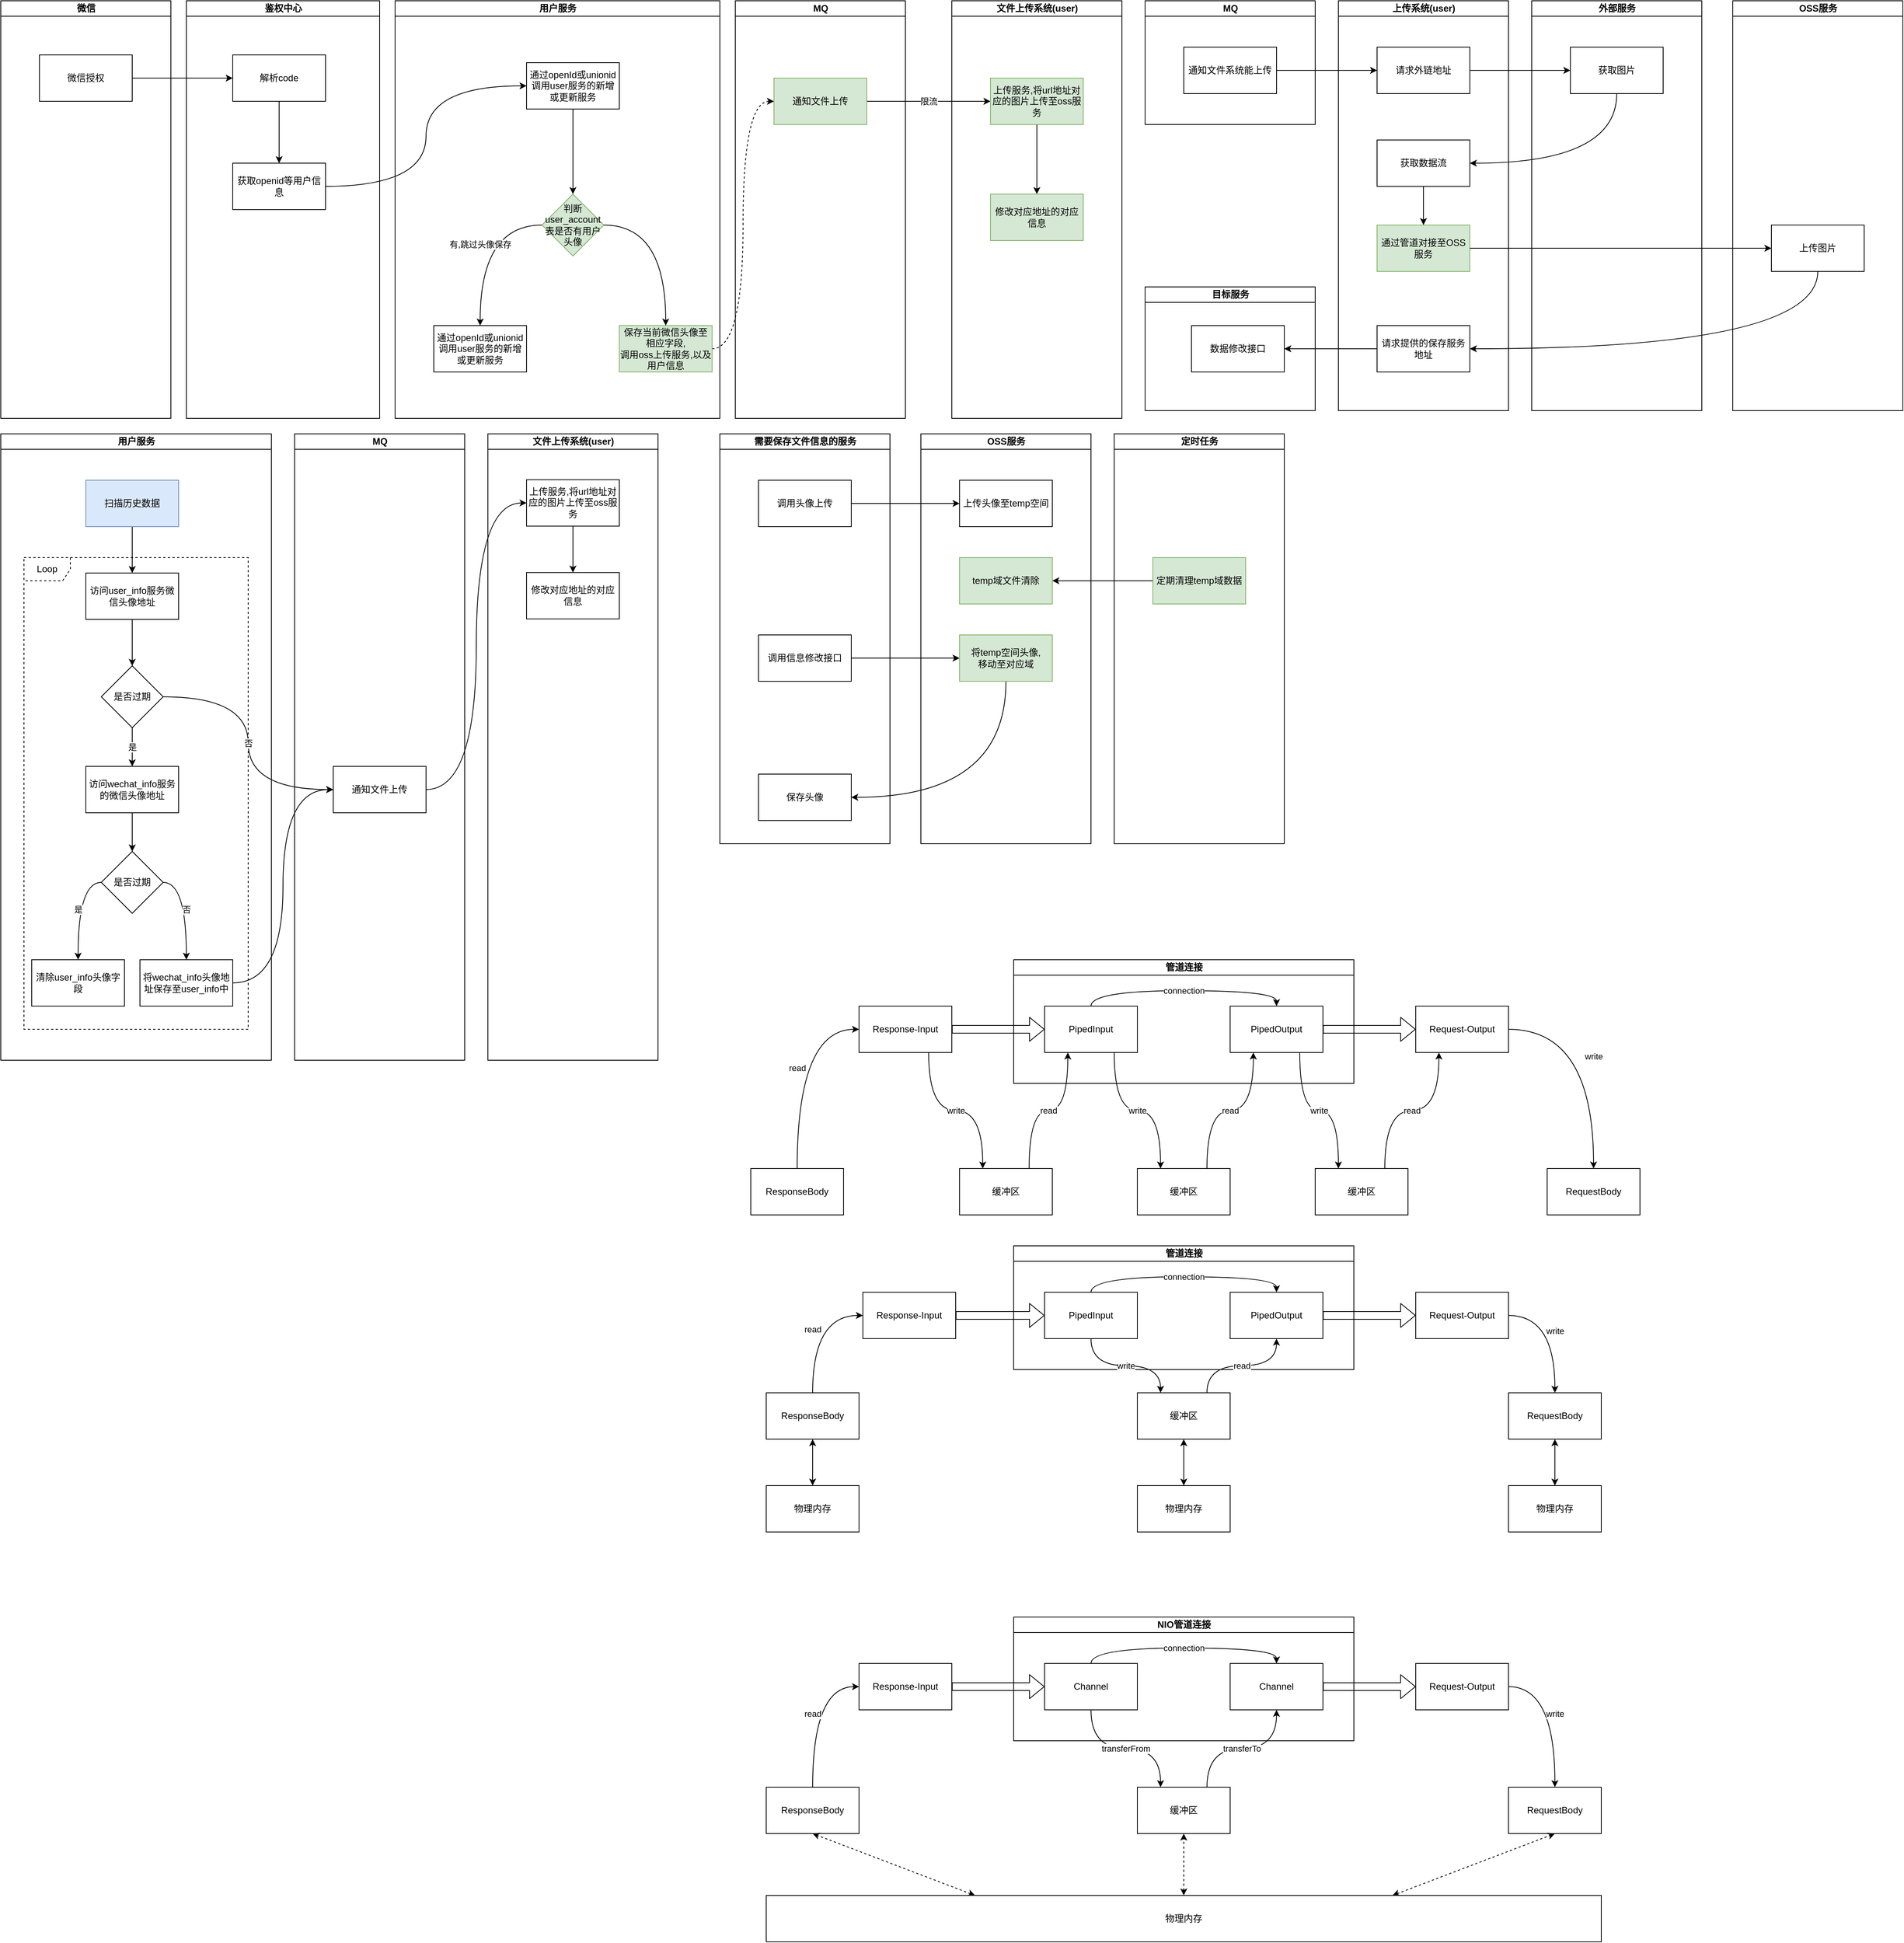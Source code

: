 <mxfile version="12.4.2" type="github" pages="1">
  <diagram id="5QiOQKNCq6tEFeVftK_o" name="第 1 页">
    <mxGraphModel dx="2444" dy="1059" grid="1" gridSize="10" guides="1" tooltips="1" connect="1" arrows="1" fold="1" page="1" pageScale="1" pageWidth="1400" pageHeight="850" math="0" shadow="0">
      <root>
        <mxCell id="0"/>
        <mxCell id="1" parent="0"/>
        <mxCell id="8ZZjffh4FhQhodE5l19A-6" style="edgeStyle=orthogonalEdgeStyle;orthogonalLoop=1;jettySize=auto;html=1;exitX=1;exitY=0.5;exitDx=0;exitDy=0;curved=1;" edge="1" parent="1" source="8ZZjffh4FhQhodE5l19A-4" target="8ZZjffh4FhQhodE5l19A-5">
          <mxGeometry relative="1" as="geometry"/>
        </mxCell>
        <mxCell id="8ZZjffh4FhQhodE5l19A-25" style="edgeStyle=orthogonalEdgeStyle;orthogonalLoop=1;jettySize=auto;html=1;exitX=1;exitY=0.5;exitDx=0;exitDy=0;entryX=0;entryY=0.5;entryDx=0;entryDy=0;curved=1;dashed=1;" edge="1" parent="1" source="8ZZjffh4FhQhodE5l19A-19" target="8ZZjffh4FhQhodE5l19A-23">
          <mxGeometry relative="1" as="geometry"/>
        </mxCell>
        <mxCell id="8ZZjffh4FhQhodE5l19A-24" value="限流" style="edgeStyle=orthogonalEdgeStyle;orthogonalLoop=1;jettySize=auto;html=1;exitX=1;exitY=0.5;exitDx=0;exitDy=0;entryX=0;entryY=0.5;entryDx=0;entryDy=0;curved=1;" edge="1" parent="1" source="8ZZjffh4FhQhodE5l19A-23" target="8ZZjffh4FhQhodE5l19A-21">
          <mxGeometry relative="1" as="geometry"/>
        </mxCell>
        <mxCell id="8ZZjffh4FhQhodE5l19A-26" value="微信" style="swimlane;html=1;startSize=20;horizontal=1;containerType=tree;" vertex="1" parent="1">
          <mxGeometry x="450" y="70" width="220" height="540" as="geometry"/>
        </mxCell>
        <mxCell id="8ZZjffh4FhQhodE5l19A-4" value="微信授权" style="rounded=0;whiteSpace=wrap;html=1;" vertex="1" parent="8ZZjffh4FhQhodE5l19A-26">
          <mxGeometry x="50" y="70" width="120" height="60" as="geometry"/>
        </mxCell>
        <mxCell id="8ZZjffh4FhQhodE5l19A-27" value="鉴权中心" style="swimlane;html=1;startSize=20;horizontal=1;containerType=tree;" vertex="1" parent="1">
          <mxGeometry x="690" y="70" width="250" height="540" as="geometry"/>
        </mxCell>
        <mxCell id="8ZZjffh4FhQhodE5l19A-5" value="解析code" style="rounded=0;whiteSpace=wrap;html=1;" vertex="1" parent="8ZZjffh4FhQhodE5l19A-27">
          <mxGeometry x="60" y="70" width="120" height="60" as="geometry"/>
        </mxCell>
        <mxCell id="8ZZjffh4FhQhodE5l19A-11" value="获取openid等用户信息" style="rounded=0;whiteSpace=wrap;html=1;" vertex="1" parent="8ZZjffh4FhQhodE5l19A-27">
          <mxGeometry x="60" y="210" width="120" height="60" as="geometry"/>
        </mxCell>
        <mxCell id="8ZZjffh4FhQhodE5l19A-12" value="" style="edgeStyle=orthogonalEdgeStyle;orthogonalLoop=1;jettySize=auto;html=1;curved=1;" edge="1" parent="8ZZjffh4FhQhodE5l19A-27" source="8ZZjffh4FhQhodE5l19A-5" target="8ZZjffh4FhQhodE5l19A-11">
          <mxGeometry relative="1" as="geometry"/>
        </mxCell>
        <mxCell id="8ZZjffh4FhQhodE5l19A-33" value="用户服务" style="swimlane;html=1;startSize=20;horizontal=1;containerType=tree;" vertex="1" parent="1">
          <mxGeometry x="960" y="70" width="420" height="540" as="geometry"/>
        </mxCell>
        <mxCell id="8ZZjffh4FhQhodE5l19A-10" value="通过openId或unionid调用user服务的新增或更新服务" style="rounded=0;whiteSpace=wrap;html=1;" vertex="1" parent="8ZZjffh4FhQhodE5l19A-33">
          <mxGeometry x="170" y="80" width="120" height="60" as="geometry"/>
        </mxCell>
        <mxCell id="8ZZjffh4FhQhodE5l19A-15" value="通过openId或unionid调用user服务的新增或更新服务" style="rounded=0;whiteSpace=wrap;html=1;" vertex="1" parent="8ZZjffh4FhQhodE5l19A-33">
          <mxGeometry x="50" y="420" width="120" height="60" as="geometry"/>
        </mxCell>
        <mxCell id="8ZZjffh4FhQhodE5l19A-17" value="判断user_account表是否有用户头像" style="rhombus;whiteSpace=wrap;html=1;fillColor=#d5e8d4;strokeColor=#82b366;" vertex="1" parent="8ZZjffh4FhQhodE5l19A-33">
          <mxGeometry x="190" y="250" width="80" height="80" as="geometry"/>
        </mxCell>
        <mxCell id="8ZZjffh4FhQhodE5l19A-16" value="有,跳过头像保存" style="edgeStyle=orthogonalEdgeStyle;orthogonalLoop=1;jettySize=auto;html=1;curved=1;" edge="1" parent="8ZZjffh4FhQhodE5l19A-33" source="8ZZjffh4FhQhodE5l19A-17" target="8ZZjffh4FhQhodE5l19A-15">
          <mxGeometry relative="1" as="geometry"/>
        </mxCell>
        <mxCell id="8ZZjffh4FhQhodE5l19A-18" value="" style="edgeStyle=orthogonalEdgeStyle;orthogonalLoop=1;jettySize=auto;html=1;curved=1;" edge="1" parent="8ZZjffh4FhQhodE5l19A-33" source="8ZZjffh4FhQhodE5l19A-10" target="8ZZjffh4FhQhodE5l19A-17">
          <mxGeometry relative="1" as="geometry">
            <mxPoint x="230" y="190" as="sourcePoint"/>
            <mxPoint x="230" y="270" as="targetPoint"/>
          </mxGeometry>
        </mxCell>
        <mxCell id="8ZZjffh4FhQhodE5l19A-19" value="保存当前微信头像至相应字段,&lt;br&gt;调用oss上传服务,以及用户信息" style="rounded=0;whiteSpace=wrap;html=1;fillColor=#d5e8d4;strokeColor=#82b366;" vertex="1" parent="8ZZjffh4FhQhodE5l19A-33">
          <mxGeometry x="290" y="420" width="120" height="60" as="geometry"/>
        </mxCell>
        <mxCell id="8ZZjffh4FhQhodE5l19A-20" style="edgeStyle=orthogonalEdgeStyle;orthogonalLoop=1;jettySize=auto;html=1;exitX=1;exitY=0.5;exitDx=0;exitDy=0;entryX=0.5;entryY=0;entryDx=0;entryDy=0;curved=1;" edge="1" parent="8ZZjffh4FhQhodE5l19A-33" source="8ZZjffh4FhQhodE5l19A-17" target="8ZZjffh4FhQhodE5l19A-19">
          <mxGeometry relative="1" as="geometry">
            <mxPoint x="340" y="420" as="targetPoint"/>
          </mxGeometry>
        </mxCell>
        <mxCell id="8ZZjffh4FhQhodE5l19A-13" style="edgeStyle=orthogonalEdgeStyle;orthogonalLoop=1;jettySize=auto;html=1;exitX=1;exitY=0.5;exitDx=0;exitDy=0;curved=1;entryX=0;entryY=0.5;entryDx=0;entryDy=0;" edge="1" parent="1" source="8ZZjffh4FhQhodE5l19A-11" target="8ZZjffh4FhQhodE5l19A-10">
          <mxGeometry relative="1" as="geometry"/>
        </mxCell>
        <mxCell id="8ZZjffh4FhQhodE5l19A-38" value="MQ" style="swimlane;html=1;startSize=20;horizontal=1;containerType=tree;" vertex="1" parent="1">
          <mxGeometry x="1400" y="70" width="220" height="540" as="geometry"/>
        </mxCell>
        <mxCell id="8ZZjffh4FhQhodE5l19A-23" value="通知文件上传" style="rounded=0;whiteSpace=wrap;html=1;fillColor=#d5e8d4;strokeColor=#82b366;" vertex="1" parent="8ZZjffh4FhQhodE5l19A-38">
          <mxGeometry x="50" y="100" width="120" height="60" as="geometry"/>
        </mxCell>
        <mxCell id="8ZZjffh4FhQhodE5l19A-39" value="文件上传系统(user)" style="swimlane;html=1;startSize=20;horizontal=1;containerType=tree;" vertex="1" parent="1">
          <mxGeometry x="1680" y="70" width="220" height="540" as="geometry"/>
        </mxCell>
        <mxCell id="8ZZjffh4FhQhodE5l19A-44" style="edgeStyle=orthogonalEdgeStyle;curved=1;orthogonalLoop=1;jettySize=auto;html=1;exitX=0.5;exitY=1;exitDx=0;exitDy=0;entryX=0.5;entryY=0;entryDx=0;entryDy=0;" edge="1" parent="8ZZjffh4FhQhodE5l19A-39" source="8ZZjffh4FhQhodE5l19A-21" target="8ZZjffh4FhQhodE5l19A-42">
          <mxGeometry relative="1" as="geometry"/>
        </mxCell>
        <mxCell id="8ZZjffh4FhQhodE5l19A-21" value="上传服务,将url地址对应的图片上传至oss服务" style="rounded=0;whiteSpace=wrap;html=1;fillColor=#d5e8d4;strokeColor=#82b366;" vertex="1" parent="8ZZjffh4FhQhodE5l19A-39">
          <mxGeometry x="50" y="100" width="120" height="60" as="geometry"/>
        </mxCell>
        <mxCell id="8ZZjffh4FhQhodE5l19A-42" value="修改对应地址的对应信息" style="rounded=0;whiteSpace=wrap;html=1;fillColor=#d5e8d4;strokeColor=#82b366;" vertex="1" parent="8ZZjffh4FhQhodE5l19A-39">
          <mxGeometry x="50" y="250" width="120" height="60" as="geometry"/>
        </mxCell>
        <mxCell id="8ZZjffh4FhQhodE5l19A-45" value="用户服务" style="swimlane;html=1;startSize=20;horizontal=1;containerType=tree;" vertex="1" parent="1">
          <mxGeometry x="450" y="630" width="350" height="810" as="geometry"/>
        </mxCell>
        <mxCell id="8ZZjffh4FhQhodE5l19A-64" value="Loop" style="shape=umlFrame;whiteSpace=wrap;html=1;dashed=1;" vertex="1" parent="8ZZjffh4FhQhodE5l19A-45">
          <mxGeometry x="30" y="160" width="290" height="610" as="geometry"/>
        </mxCell>
        <mxCell id="8ZZjffh4FhQhodE5l19A-50" style="edgeStyle=orthogonalEdgeStyle;curved=1;orthogonalLoop=1;jettySize=auto;html=1;exitX=0.5;exitY=1;exitDx=0;exitDy=0;entryX=0.5;entryY=0;entryDx=0;entryDy=0;" edge="1" parent="8ZZjffh4FhQhodE5l19A-45" source="8ZZjffh4FhQhodE5l19A-46" target="8ZZjffh4FhQhodE5l19A-47">
          <mxGeometry relative="1" as="geometry"/>
        </mxCell>
        <mxCell id="8ZZjffh4FhQhodE5l19A-46" value="扫描历史数据" style="rounded=0;whiteSpace=wrap;html=1;fillColor=#dae8fc;strokeColor=#6c8ebf;" vertex="1" parent="8ZZjffh4FhQhodE5l19A-45">
          <mxGeometry x="110" y="60" width="120" height="60" as="geometry"/>
        </mxCell>
        <mxCell id="8ZZjffh4FhQhodE5l19A-49" style="edgeStyle=orthogonalEdgeStyle;curved=1;orthogonalLoop=1;jettySize=auto;html=1;exitX=0.5;exitY=1;exitDx=0;exitDy=0;entryX=0.5;entryY=0;entryDx=0;entryDy=0;" edge="1" parent="8ZZjffh4FhQhodE5l19A-45" source="8ZZjffh4FhQhodE5l19A-47" target="8ZZjffh4FhQhodE5l19A-48">
          <mxGeometry relative="1" as="geometry"/>
        </mxCell>
        <mxCell id="8ZZjffh4FhQhodE5l19A-47" value="访问user_info服务微信头像地址" style="rounded=0;whiteSpace=wrap;html=1;" vertex="1" parent="8ZZjffh4FhQhodE5l19A-45">
          <mxGeometry x="110" y="180" width="120" height="60" as="geometry"/>
        </mxCell>
        <mxCell id="8ZZjffh4FhQhodE5l19A-75" value="是" style="edgeStyle=orthogonalEdgeStyle;curved=1;orthogonalLoop=1;jettySize=auto;html=1;exitX=0.5;exitY=1;exitDx=0;exitDy=0;entryX=0.5;entryY=0;entryDx=0;entryDy=0;" edge="1" parent="8ZZjffh4FhQhodE5l19A-45" source="8ZZjffh4FhQhodE5l19A-48" target="8ZZjffh4FhQhodE5l19A-74">
          <mxGeometry relative="1" as="geometry"/>
        </mxCell>
        <mxCell id="8ZZjffh4FhQhodE5l19A-48" value="是否过期" style="rhombus;whiteSpace=wrap;html=1;" vertex="1" parent="8ZZjffh4FhQhodE5l19A-45">
          <mxGeometry x="130" y="300" width="80" height="80" as="geometry"/>
        </mxCell>
        <mxCell id="8ZZjffh4FhQhodE5l19A-78" value="是" style="edgeStyle=orthogonalEdgeStyle;curved=1;orthogonalLoop=1;jettySize=auto;html=1;exitX=0;exitY=0.5;exitDx=0;exitDy=0;" edge="1" parent="8ZZjffh4FhQhodE5l19A-45" source="8ZZjffh4FhQhodE5l19A-71" target="8ZZjffh4FhQhodE5l19A-77">
          <mxGeometry relative="1" as="geometry"/>
        </mxCell>
        <mxCell id="8ZZjffh4FhQhodE5l19A-71" value="&lt;span style=&quot;white-space: normal&quot;&gt;是否过期&lt;/span&gt;" style="rhombus;whiteSpace=wrap;html=1;" vertex="1" parent="8ZZjffh4FhQhodE5l19A-45">
          <mxGeometry x="130" y="540" width="80" height="80" as="geometry"/>
        </mxCell>
        <mxCell id="8ZZjffh4FhQhodE5l19A-76" style="edgeStyle=orthogonalEdgeStyle;curved=1;orthogonalLoop=1;jettySize=auto;html=1;exitX=0.5;exitY=1;exitDx=0;exitDy=0;entryX=0.5;entryY=0;entryDx=0;entryDy=0;" edge="1" parent="8ZZjffh4FhQhodE5l19A-45" source="8ZZjffh4FhQhodE5l19A-74" target="8ZZjffh4FhQhodE5l19A-71">
          <mxGeometry relative="1" as="geometry"/>
        </mxCell>
        <mxCell id="8ZZjffh4FhQhodE5l19A-74" value="访问wechat_info服务的微信头像地址" style="rounded=0;whiteSpace=wrap;html=1;" vertex="1" parent="8ZZjffh4FhQhodE5l19A-45">
          <mxGeometry x="110" y="430" width="120" height="60" as="geometry"/>
        </mxCell>
        <mxCell id="8ZZjffh4FhQhodE5l19A-77" value="清除user_info头像字段" style="rounded=0;whiteSpace=wrap;html=1;" vertex="1" parent="8ZZjffh4FhQhodE5l19A-45">
          <mxGeometry x="40" y="680" width="120" height="60" as="geometry"/>
        </mxCell>
        <mxCell id="8ZZjffh4FhQhodE5l19A-80" value="将wechat_info头像地址保存至user_info中" style="rounded=0;whiteSpace=wrap;html=1;" vertex="1" parent="8ZZjffh4FhQhodE5l19A-45">
          <mxGeometry x="180" y="680" width="120" height="60" as="geometry"/>
        </mxCell>
        <mxCell id="8ZZjffh4FhQhodE5l19A-79" value="否" style="edgeStyle=orthogonalEdgeStyle;curved=1;orthogonalLoop=1;jettySize=auto;html=1;exitX=1;exitY=0.5;exitDx=0;exitDy=0;" edge="1" parent="8ZZjffh4FhQhodE5l19A-45" source="8ZZjffh4FhQhodE5l19A-71" target="8ZZjffh4FhQhodE5l19A-80">
          <mxGeometry relative="1" as="geometry"/>
        </mxCell>
        <mxCell id="8ZZjffh4FhQhodE5l19A-51" value="MQ" style="swimlane;html=1;startSize=20;horizontal=1;containerType=tree;" vertex="1" parent="1">
          <mxGeometry x="830" y="630" width="220" height="810" as="geometry"/>
        </mxCell>
        <mxCell id="8ZZjffh4FhQhodE5l19A-61" value="&lt;span style=&quot;white-space: normal&quot;&gt;通知文件上传&lt;/span&gt;" style="rounded=0;whiteSpace=wrap;html=1;" vertex="1" parent="8ZZjffh4FhQhodE5l19A-51">
          <mxGeometry x="50" y="430" width="120" height="60" as="geometry"/>
        </mxCell>
        <mxCell id="8ZZjffh4FhQhodE5l19A-57" value="文件上传系统(user)" style="swimlane;html=1;startSize=20;horizontal=1;containerType=tree;" vertex="1" parent="1">
          <mxGeometry x="1080" y="630" width="220" height="810" as="geometry"/>
        </mxCell>
        <mxCell id="8ZZjffh4FhQhodE5l19A-58" style="edgeStyle=orthogonalEdgeStyle;curved=1;orthogonalLoop=1;jettySize=auto;html=1;exitX=0.5;exitY=1;exitDx=0;exitDy=0;entryX=0.5;entryY=0;entryDx=0;entryDy=0;" edge="1" parent="8ZZjffh4FhQhodE5l19A-57" source="8ZZjffh4FhQhodE5l19A-59" target="8ZZjffh4FhQhodE5l19A-60">
          <mxGeometry relative="1" as="geometry"/>
        </mxCell>
        <mxCell id="8ZZjffh4FhQhodE5l19A-59" value="上传服务,将url地址对应的图片上传至oss服务" style="rounded=0;whiteSpace=wrap;html=1;" vertex="1" parent="8ZZjffh4FhQhodE5l19A-57">
          <mxGeometry x="50" y="59.35" width="120" height="60" as="geometry"/>
        </mxCell>
        <mxCell id="8ZZjffh4FhQhodE5l19A-60" value="修改对应地址的对应信息" style="rounded=0;whiteSpace=wrap;html=1;" vertex="1" parent="8ZZjffh4FhQhodE5l19A-57">
          <mxGeometry x="50" y="179.35" width="120" height="60" as="geometry"/>
        </mxCell>
        <mxCell id="8ZZjffh4FhQhodE5l19A-62" value="否" style="edgeStyle=orthogonalEdgeStyle;curved=1;orthogonalLoop=1;jettySize=auto;html=1;exitX=1;exitY=0.5;exitDx=0;exitDy=0;entryX=0;entryY=0.5;entryDx=0;entryDy=0;" edge="1" parent="1" source="8ZZjffh4FhQhodE5l19A-48" target="8ZZjffh4FhQhodE5l19A-61">
          <mxGeometry relative="1" as="geometry"/>
        </mxCell>
        <mxCell id="8ZZjffh4FhQhodE5l19A-63" style="edgeStyle=orthogonalEdgeStyle;curved=1;orthogonalLoop=1;jettySize=auto;html=1;exitX=1;exitY=0.5;exitDx=0;exitDy=0;entryX=0;entryY=0.5;entryDx=0;entryDy=0;" edge="1" parent="1" source="8ZZjffh4FhQhodE5l19A-61" target="8ZZjffh4FhQhodE5l19A-59">
          <mxGeometry relative="1" as="geometry"/>
        </mxCell>
        <mxCell id="8ZZjffh4FhQhodE5l19A-81" style="edgeStyle=orthogonalEdgeStyle;curved=1;orthogonalLoop=1;jettySize=auto;html=1;exitX=1;exitY=0.5;exitDx=0;exitDy=0;entryX=0;entryY=0.5;entryDx=0;entryDy=0;" edge="1" parent="1" source="8ZZjffh4FhQhodE5l19A-80" target="8ZZjffh4FhQhodE5l19A-61">
          <mxGeometry relative="1" as="geometry"/>
        </mxCell>
        <mxCell id="8ZZjffh4FhQhodE5l19A-86" style="edgeStyle=orthogonalEdgeStyle;curved=1;orthogonalLoop=1;jettySize=auto;html=1;exitX=1;exitY=0.5;exitDx=0;exitDy=0;entryX=0;entryY=0.5;entryDx=0;entryDy=0;" edge="1" parent="1" source="8ZZjffh4FhQhodE5l19A-82" target="8ZZjffh4FhQhodE5l19A-83">
          <mxGeometry relative="1" as="geometry"/>
        </mxCell>
        <mxCell id="8ZZjffh4FhQhodE5l19A-94" value="" style="edgeStyle=orthogonalEdgeStyle;curved=1;orthogonalLoop=1;jettySize=auto;html=1;exitX=0.5;exitY=1;exitDx=0;exitDy=0;entryX=1;entryY=0.5;entryDx=0;entryDy=0;" edge="1" parent="1" source="8ZZjffh4FhQhodE5l19A-84" target="8ZZjffh4FhQhodE5l19A-93">
          <mxGeometry relative="1" as="geometry"/>
        </mxCell>
        <mxCell id="8ZZjffh4FhQhodE5l19A-90" style="edgeStyle=orthogonalEdgeStyle;curved=1;orthogonalLoop=1;jettySize=auto;html=1;exitX=1;exitY=0.5;exitDx=0;exitDy=0;entryX=0;entryY=0.5;entryDx=0;entryDy=0;" edge="1" parent="1" source="8ZZjffh4FhQhodE5l19A-87" target="8ZZjffh4FhQhodE5l19A-84">
          <mxGeometry relative="1" as="geometry"/>
        </mxCell>
        <mxCell id="8ZZjffh4FhQhodE5l19A-99" value="需要保存文件信息的服务" style="swimlane;html=1;startSize=20;horizontal=1;containerType=tree;" vertex="1" parent="1">
          <mxGeometry x="1380" y="630" width="220" height="530" as="geometry"/>
        </mxCell>
        <mxCell id="8ZZjffh4FhQhodE5l19A-93" value="&lt;span style=&quot;white-space: normal&quot;&gt;保存头像&lt;/span&gt;" style="rounded=0;whiteSpace=wrap;html=1;" vertex="1" parent="8ZZjffh4FhQhodE5l19A-99">
          <mxGeometry x="50" y="440" width="120" height="60" as="geometry"/>
        </mxCell>
        <mxCell id="8ZZjffh4FhQhodE5l19A-87" value="调用信息修改接口" style="rounded=0;whiteSpace=wrap;html=1;" vertex="1" parent="8ZZjffh4FhQhodE5l19A-99">
          <mxGeometry x="50" y="260" width="120" height="60" as="geometry"/>
        </mxCell>
        <mxCell id="8ZZjffh4FhQhodE5l19A-82" value="调用头像上传" style="rounded=0;whiteSpace=wrap;html=1;" vertex="1" parent="8ZZjffh4FhQhodE5l19A-99">
          <mxGeometry x="50" y="60" width="120" height="60" as="geometry"/>
        </mxCell>
        <mxCell id="8ZZjffh4FhQhodE5l19A-100" value="OSS服务" style="swimlane;html=1;startSize=20;horizontal=1;containerType=tree;" vertex="1" parent="1">
          <mxGeometry x="1640" y="630" width="220" height="530" as="geometry"/>
        </mxCell>
        <mxCell id="8ZZjffh4FhQhodE5l19A-84" value="&lt;span style=&quot;white-space: normal&quot;&gt;将temp空间头像,&lt;br&gt;移动至对应域&lt;/span&gt;" style="rounded=0;whiteSpace=wrap;html=1;fillColor=#d5e8d4;strokeColor=#82b366;" vertex="1" parent="8ZZjffh4FhQhodE5l19A-100">
          <mxGeometry x="50" y="260" width="120" height="60" as="geometry"/>
        </mxCell>
        <mxCell id="8ZZjffh4FhQhodE5l19A-83" value="上传头像至temp空间" style="rounded=0;whiteSpace=wrap;html=1;" vertex="1" parent="8ZZjffh4FhQhodE5l19A-100">
          <mxGeometry x="50" y="60" width="120" height="60" as="geometry"/>
        </mxCell>
        <mxCell id="8ZZjffh4FhQhodE5l19A-103" value="temp域文件清除" style="rounded=0;whiteSpace=wrap;html=1;fillColor=#d5e8d4;strokeColor=#82b366;" vertex="1" parent="8ZZjffh4FhQhodE5l19A-100">
          <mxGeometry x="50" y="160" width="120" height="60" as="geometry"/>
        </mxCell>
        <mxCell id="8ZZjffh4FhQhodE5l19A-101" value="定时任务" style="swimlane;html=1;startSize=20;horizontal=1;containerType=tree;" vertex="1" parent="1">
          <mxGeometry x="1890" y="630" width="220" height="530" as="geometry"/>
        </mxCell>
        <mxCell id="8ZZjffh4FhQhodE5l19A-98" value="定期清理temp域数据" style="rounded=0;whiteSpace=wrap;html=1;fillColor=#d5e8d4;strokeColor=#82b366;" vertex="1" parent="8ZZjffh4FhQhodE5l19A-101">
          <mxGeometry x="50" y="160" width="120" height="60" as="geometry"/>
        </mxCell>
        <mxCell id="8ZZjffh4FhQhodE5l19A-104" style="edgeStyle=orthogonalEdgeStyle;curved=1;orthogonalLoop=1;jettySize=auto;html=1;exitX=0;exitY=0.5;exitDx=0;exitDy=0;entryX=1;entryY=0.5;entryDx=0;entryDy=0;" edge="1" parent="1" source="8ZZjffh4FhQhodE5l19A-98" target="8ZZjffh4FhQhodE5l19A-103">
          <mxGeometry relative="1" as="geometry"/>
        </mxCell>
        <mxCell id="8ZZjffh4FhQhodE5l19A-118" value="write" style="edgeStyle=orthogonalEdgeStyle;curved=1;orthogonalLoop=1;jettySize=auto;html=1;entryX=0.25;entryY=0;entryDx=0;entryDy=0;exitX=0.75;exitY=1;exitDx=0;exitDy=0;" edge="1" parent="1" source="8ZZjffh4FhQhodE5l19A-105" target="8ZZjffh4FhQhodE5l19A-117">
          <mxGeometry relative="1" as="geometry">
            <mxPoint x="1671" y="1420" as="sourcePoint"/>
          </mxGeometry>
        </mxCell>
        <mxCell id="8ZZjffh4FhQhodE5l19A-105" value="Response-Input" style="rounded=0;whiteSpace=wrap;html=1;" vertex="1" parent="1">
          <mxGeometry x="1560" y="1370" width="120" height="60" as="geometry"/>
        </mxCell>
        <mxCell id="8ZZjffh4FhQhodE5l19A-127" value="write" style="edgeStyle=orthogonalEdgeStyle;curved=1;orthogonalLoop=1;jettySize=auto;html=1;exitX=1;exitY=0.5;exitDx=0;exitDy=0;" edge="1" parent="1" source="8ZZjffh4FhQhodE5l19A-108" target="8ZZjffh4FhQhodE5l19A-126">
          <mxGeometry relative="1" as="geometry"/>
        </mxCell>
        <mxCell id="8ZZjffh4FhQhodE5l19A-108" value="Request-Output" style="rounded=0;whiteSpace=wrap;html=1;" vertex="1" parent="1">
          <mxGeometry x="2280" y="1370" width="120" height="60" as="geometry"/>
        </mxCell>
        <mxCell id="8ZZjffh4FhQhodE5l19A-110" value="管道连接" style="swimlane;html=1;startSize=20;horizontal=1;containerType=tree;" vertex="1" parent="1">
          <mxGeometry x="1760" y="1310" width="440" height="160" as="geometry"/>
        </mxCell>
        <mxCell id="8ZZjffh4FhQhodE5l19A-107" value="PipedOutput" style="rounded=0;whiteSpace=wrap;html=1;" vertex="1" parent="8ZZjffh4FhQhodE5l19A-110">
          <mxGeometry x="279.97" y="60" width="120" height="60" as="geometry"/>
        </mxCell>
        <mxCell id="8ZZjffh4FhQhodE5l19A-106" value="PipedInput" style="rounded=0;whiteSpace=wrap;html=1;" vertex="1" parent="8ZZjffh4FhQhodE5l19A-110">
          <mxGeometry x="40.03" y="60" width="120" height="60" as="geometry"/>
        </mxCell>
        <mxCell id="8ZZjffh4FhQhodE5l19A-109" value="connection" style="edgeStyle=orthogonalEdgeStyle;curved=1;orthogonalLoop=1;jettySize=auto;html=1;exitX=0.5;exitY=0;exitDx=0;exitDy=0;entryX=0.5;entryY=0;entryDx=0;entryDy=0;" edge="1" parent="8ZZjffh4FhQhodE5l19A-110" source="8ZZjffh4FhQhodE5l19A-106" target="8ZZjffh4FhQhodE5l19A-107">
          <mxGeometry relative="1" as="geometry"/>
        </mxCell>
        <mxCell id="8ZZjffh4FhQhodE5l19A-116" value="read" style="edgeStyle=orthogonalEdgeStyle;curved=1;orthogonalLoop=1;jettySize=auto;html=1;exitX=0.5;exitY=0;exitDx=0;exitDy=0;entryX=0;entryY=0.5;entryDx=0;entryDy=0;" edge="1" parent="1" source="8ZZjffh4FhQhodE5l19A-115" target="8ZZjffh4FhQhodE5l19A-105">
          <mxGeometry relative="1" as="geometry"/>
        </mxCell>
        <mxCell id="8ZZjffh4FhQhodE5l19A-115" value="ResponseBody" style="rounded=0;whiteSpace=wrap;html=1;" vertex="1" parent="1">
          <mxGeometry x="1420" y="1580" width="120" height="60" as="geometry"/>
        </mxCell>
        <mxCell id="8ZZjffh4FhQhodE5l19A-119" value="read" style="edgeStyle=orthogonalEdgeStyle;curved=1;orthogonalLoop=1;jettySize=auto;html=1;exitX=0.75;exitY=0;exitDx=0;exitDy=0;entryX=0.25;entryY=1;entryDx=0;entryDy=0;" edge="1" parent="1" source="8ZZjffh4FhQhodE5l19A-117" target="8ZZjffh4FhQhodE5l19A-106">
          <mxGeometry relative="1" as="geometry"/>
        </mxCell>
        <mxCell id="8ZZjffh4FhQhodE5l19A-117" value="缓冲区" style="rounded=0;whiteSpace=wrap;html=1;" vertex="1" parent="1">
          <mxGeometry x="1690" y="1580" width="120" height="60" as="geometry"/>
        </mxCell>
        <mxCell id="8ZZjffh4FhQhodE5l19A-122" value="read" style="edgeStyle=orthogonalEdgeStyle;curved=1;orthogonalLoop=1;jettySize=auto;html=1;exitX=0.75;exitY=0;exitDx=0;exitDy=0;entryX=0.25;entryY=1;entryDx=0;entryDy=0;" edge="1" parent="1" source="8ZZjffh4FhQhodE5l19A-120" target="8ZZjffh4FhQhodE5l19A-107">
          <mxGeometry relative="1" as="geometry"/>
        </mxCell>
        <mxCell id="8ZZjffh4FhQhodE5l19A-120" value="缓冲区" style="rounded=0;whiteSpace=wrap;html=1;" vertex="1" parent="1">
          <mxGeometry x="1919.97" y="1580" width="120" height="60" as="geometry"/>
        </mxCell>
        <mxCell id="8ZZjffh4FhQhodE5l19A-121" value="write" style="edgeStyle=orthogonalEdgeStyle;curved=1;orthogonalLoop=1;jettySize=auto;html=1;exitX=0.75;exitY=1;exitDx=0;exitDy=0;entryX=0.25;entryY=0;entryDx=0;entryDy=0;" edge="1" parent="1" source="8ZZjffh4FhQhodE5l19A-106" target="8ZZjffh4FhQhodE5l19A-120">
          <mxGeometry relative="1" as="geometry"/>
        </mxCell>
        <mxCell id="8ZZjffh4FhQhodE5l19A-125" value="read" style="edgeStyle=orthogonalEdgeStyle;curved=1;orthogonalLoop=1;jettySize=auto;html=1;exitX=0.75;exitY=0;exitDx=0;exitDy=0;entryX=0.25;entryY=1;entryDx=0;entryDy=0;" edge="1" parent="1" source="8ZZjffh4FhQhodE5l19A-123" target="8ZZjffh4FhQhodE5l19A-108">
          <mxGeometry relative="1" as="geometry"/>
        </mxCell>
        <mxCell id="8ZZjffh4FhQhodE5l19A-123" value="缓冲区" style="rounded=0;whiteSpace=wrap;html=1;" vertex="1" parent="1">
          <mxGeometry x="2150" y="1580" width="120" height="60" as="geometry"/>
        </mxCell>
        <mxCell id="8ZZjffh4FhQhodE5l19A-124" value="write" style="edgeStyle=orthogonalEdgeStyle;curved=1;orthogonalLoop=1;jettySize=auto;html=1;exitX=0.75;exitY=1;exitDx=0;exitDy=0;entryX=0.25;entryY=0;entryDx=0;entryDy=0;" edge="1" parent="1" source="8ZZjffh4FhQhodE5l19A-107" target="8ZZjffh4FhQhodE5l19A-123">
          <mxGeometry relative="1" as="geometry"/>
        </mxCell>
        <mxCell id="8ZZjffh4FhQhodE5l19A-126" value="RequestBody" style="rounded=0;whiteSpace=wrap;html=1;" vertex="1" parent="1">
          <mxGeometry x="2450" y="1580" width="120" height="60" as="geometry"/>
        </mxCell>
        <mxCell id="8ZZjffh4FhQhodE5l19A-130" value="" style="shape=flexArrow;endArrow=classic;html=1;exitX=1;exitY=0.5;exitDx=0;exitDy=0;" edge="1" parent="1" source="8ZZjffh4FhQhodE5l19A-105" target="8ZZjffh4FhQhodE5l19A-106">
          <mxGeometry width="50" height="50" relative="1" as="geometry">
            <mxPoint x="1590" y="1310" as="sourcePoint"/>
            <mxPoint x="1640" y="1260" as="targetPoint"/>
          </mxGeometry>
        </mxCell>
        <mxCell id="8ZZjffh4FhQhodE5l19A-132" value="" style="shape=flexArrow;endArrow=classic;html=1;exitX=1;exitY=0.5;exitDx=0;exitDy=0;entryX=0;entryY=0.5;entryDx=0;entryDy=0;" edge="1" parent="1" source="8ZZjffh4FhQhodE5l19A-107" target="8ZZjffh4FhQhodE5l19A-108">
          <mxGeometry width="50" height="50" relative="1" as="geometry">
            <mxPoint x="1670" y="1260" as="sourcePoint"/>
            <mxPoint x="1790.03" y="1260" as="targetPoint"/>
          </mxGeometry>
        </mxCell>
        <mxCell id="8ZZjffh4FhQhodE5l19A-134" value="Response-Input" style="rounded=0;whiteSpace=wrap;html=1;" vertex="1" parent="1">
          <mxGeometry x="1565" y="1740" width="120" height="60" as="geometry"/>
        </mxCell>
        <mxCell id="8ZZjffh4FhQhodE5l19A-135" value="write" style="edgeStyle=orthogonalEdgeStyle;curved=1;orthogonalLoop=1;jettySize=auto;html=1;exitX=1;exitY=0.5;exitDx=0;exitDy=0;" edge="1" parent="1" source="8ZZjffh4FhQhodE5l19A-136" target="8ZZjffh4FhQhodE5l19A-151">
          <mxGeometry relative="1" as="geometry"/>
        </mxCell>
        <mxCell id="8ZZjffh4FhQhodE5l19A-136" value="Request-Output" style="rounded=0;whiteSpace=wrap;html=1;" vertex="1" parent="1">
          <mxGeometry x="2280" y="1740" width="120" height="60" as="geometry"/>
        </mxCell>
        <mxCell id="8ZZjffh4FhQhodE5l19A-137" value="管道连接" style="swimlane;html=1;startSize=20;horizontal=1;containerType=tree;" vertex="1" parent="1">
          <mxGeometry x="1759.97" y="1680" width="440" height="160" as="geometry"/>
        </mxCell>
        <mxCell id="8ZZjffh4FhQhodE5l19A-138" value="PipedOutput" style="rounded=0;whiteSpace=wrap;html=1;" vertex="1" parent="8ZZjffh4FhQhodE5l19A-137">
          <mxGeometry x="279.97" y="60" width="120" height="60" as="geometry"/>
        </mxCell>
        <mxCell id="8ZZjffh4FhQhodE5l19A-139" value="PipedInput" style="rounded=0;whiteSpace=wrap;html=1;" vertex="1" parent="8ZZjffh4FhQhodE5l19A-137">
          <mxGeometry x="40.03" y="60" width="120" height="60" as="geometry"/>
        </mxCell>
        <mxCell id="8ZZjffh4FhQhodE5l19A-140" value="connection" style="edgeStyle=orthogonalEdgeStyle;curved=1;orthogonalLoop=1;jettySize=auto;html=1;exitX=0.5;exitY=0;exitDx=0;exitDy=0;entryX=0.5;entryY=0;entryDx=0;entryDy=0;" edge="1" parent="8ZZjffh4FhQhodE5l19A-137" source="8ZZjffh4FhQhodE5l19A-139" target="8ZZjffh4FhQhodE5l19A-138">
          <mxGeometry relative="1" as="geometry"/>
        </mxCell>
        <mxCell id="8ZZjffh4FhQhodE5l19A-141" value="read" style="edgeStyle=orthogonalEdgeStyle;curved=1;orthogonalLoop=1;jettySize=auto;html=1;exitX=0.5;exitY=0;exitDx=0;exitDy=0;entryX=0;entryY=0.5;entryDx=0;entryDy=0;" edge="1" parent="1" source="8ZZjffh4FhQhodE5l19A-142" target="8ZZjffh4FhQhodE5l19A-134">
          <mxGeometry relative="1" as="geometry"/>
        </mxCell>
        <mxCell id="8ZZjffh4FhQhodE5l19A-142" value="ResponseBody" style="rounded=0;whiteSpace=wrap;html=1;" vertex="1" parent="1">
          <mxGeometry x="1440" y="1870" width="120" height="60" as="geometry"/>
        </mxCell>
        <mxCell id="8ZZjffh4FhQhodE5l19A-145" value="read" style="edgeStyle=orthogonalEdgeStyle;curved=1;orthogonalLoop=1;jettySize=auto;html=1;exitX=0.75;exitY=0;exitDx=0;exitDy=0;entryX=0.5;entryY=1;entryDx=0;entryDy=0;" edge="1" parent="1" source="8ZZjffh4FhQhodE5l19A-146" target="8ZZjffh4FhQhodE5l19A-138">
          <mxGeometry relative="1" as="geometry"/>
        </mxCell>
        <mxCell id="8ZZjffh4FhQhodE5l19A-146" value="缓冲区" style="rounded=0;whiteSpace=wrap;html=1;" vertex="1" parent="1">
          <mxGeometry x="1919.98" y="1870" width="120" height="60" as="geometry"/>
        </mxCell>
        <mxCell id="8ZZjffh4FhQhodE5l19A-147" value="write" style="edgeStyle=orthogonalEdgeStyle;curved=1;orthogonalLoop=1;jettySize=auto;html=1;exitX=0.5;exitY=1;exitDx=0;exitDy=0;entryX=0.25;entryY=0;entryDx=0;entryDy=0;" edge="1" parent="1" source="8ZZjffh4FhQhodE5l19A-139" target="8ZZjffh4FhQhodE5l19A-146">
          <mxGeometry relative="1" as="geometry"/>
        </mxCell>
        <mxCell id="8ZZjffh4FhQhodE5l19A-151" value="RequestBody" style="rounded=0;whiteSpace=wrap;html=1;" vertex="1" parent="1">
          <mxGeometry x="2400" y="1870" width="120" height="60" as="geometry"/>
        </mxCell>
        <mxCell id="8ZZjffh4FhQhodE5l19A-152" value="" style="shape=flexArrow;endArrow=classic;html=1;exitX=1;exitY=0.5;exitDx=0;exitDy=0;" edge="1" parent="1" source="8ZZjffh4FhQhodE5l19A-134" target="8ZZjffh4FhQhodE5l19A-139">
          <mxGeometry width="50" height="50" relative="1" as="geometry">
            <mxPoint x="1595" y="1680" as="sourcePoint"/>
            <mxPoint x="1645" y="1630" as="targetPoint"/>
          </mxGeometry>
        </mxCell>
        <mxCell id="8ZZjffh4FhQhodE5l19A-153" value="" style="shape=flexArrow;endArrow=classic;html=1;exitX=1;exitY=0.5;exitDx=0;exitDy=0;entryX=0;entryY=0.5;entryDx=0;entryDy=0;" edge="1" parent="1" source="8ZZjffh4FhQhodE5l19A-138" target="8ZZjffh4FhQhodE5l19A-136">
          <mxGeometry width="50" height="50" relative="1" as="geometry">
            <mxPoint x="1675" y="1630" as="sourcePoint"/>
            <mxPoint x="1795.03" y="1630" as="targetPoint"/>
          </mxGeometry>
        </mxCell>
        <mxCell id="8ZZjffh4FhQhodE5l19A-154" value="物理内存" style="rounded=0;whiteSpace=wrap;html=1;" vertex="1" parent="1">
          <mxGeometry x="1440" y="1990" width="120" height="60" as="geometry"/>
        </mxCell>
        <mxCell id="8ZZjffh4FhQhodE5l19A-155" value="&lt;span style=&quot;white-space: normal&quot;&gt;物理内存&lt;/span&gt;" style="rounded=0;whiteSpace=wrap;html=1;" vertex="1" parent="1">
          <mxGeometry x="1920.01" y="1990" width="120" height="60" as="geometry"/>
        </mxCell>
        <mxCell id="8ZZjffh4FhQhodE5l19A-156" value="&lt;span style=&quot;white-space: normal&quot;&gt;物理内存&lt;/span&gt;" style="rounded=0;whiteSpace=wrap;html=1;" vertex="1" parent="1">
          <mxGeometry x="2400" y="1990" width="120" height="60" as="geometry"/>
        </mxCell>
        <mxCell id="8ZZjffh4FhQhodE5l19A-158" value="" style="endArrow=classic;startArrow=classic;html=1;" edge="1" parent="1" source="8ZZjffh4FhQhodE5l19A-155" target="8ZZjffh4FhQhodE5l19A-146">
          <mxGeometry width="50" height="50" relative="1" as="geometry">
            <mxPoint x="1979.42" y="2030" as="sourcePoint"/>
            <mxPoint x="1979.42" y="1930" as="targetPoint"/>
          </mxGeometry>
        </mxCell>
        <mxCell id="8ZZjffh4FhQhodE5l19A-160" value="" style="endArrow=classic;startArrow=classic;html=1;entryX=0.5;entryY=1;entryDx=0;entryDy=0;" edge="1" parent="1" source="8ZZjffh4FhQhodE5l19A-156" target="8ZZjffh4FhQhodE5l19A-151">
          <mxGeometry width="50" height="50" relative="1" as="geometry">
            <mxPoint x="2289.434" y="2050" as="sourcePoint"/>
            <mxPoint x="2289.416" y="1950" as="targetPoint"/>
          </mxGeometry>
        </mxCell>
        <mxCell id="8ZZjffh4FhQhodE5l19A-161" value="" style="endArrow=classic;startArrow=classic;html=1;entryX=0.5;entryY=1;entryDx=0;entryDy=0;exitX=0.5;exitY=0;exitDx=0;exitDy=0;" edge="1" parent="1" source="8ZZjffh4FhQhodE5l19A-154" target="8ZZjffh4FhQhodE5l19A-142">
          <mxGeometry width="50" height="50" relative="1" as="geometry">
            <mxPoint x="1665" y="2020" as="sourcePoint"/>
            <mxPoint x="1715" y="1970" as="targetPoint"/>
          </mxGeometry>
        </mxCell>
        <mxCell id="8ZZjffh4FhQhodE5l19A-204" value="Response-Input" style="rounded=0;whiteSpace=wrap;html=1;" vertex="1" parent="1">
          <mxGeometry x="1560" y="2220" width="120" height="60" as="geometry"/>
        </mxCell>
        <mxCell id="8ZZjffh4FhQhodE5l19A-205" value="write" style="edgeStyle=orthogonalEdgeStyle;curved=1;orthogonalLoop=1;jettySize=auto;html=1;exitX=1;exitY=0.5;exitDx=0;exitDy=0;" edge="1" parent="1" source="8ZZjffh4FhQhodE5l19A-206" target="8ZZjffh4FhQhodE5l19A-216">
          <mxGeometry relative="1" as="geometry"/>
        </mxCell>
        <mxCell id="8ZZjffh4FhQhodE5l19A-206" value="Request-Output" style="rounded=0;whiteSpace=wrap;html=1;" vertex="1" parent="1">
          <mxGeometry x="2280" y="2220" width="120" height="60" as="geometry"/>
        </mxCell>
        <mxCell id="8ZZjffh4FhQhodE5l19A-207" value="NIO管道连接" style="swimlane;html=1;startSize=20;horizontal=1;containerType=tree;" vertex="1" parent="1">
          <mxGeometry x="1760" y="2160" width="440" height="160" as="geometry"/>
        </mxCell>
        <mxCell id="8ZZjffh4FhQhodE5l19A-208" value="Channel" style="rounded=0;whiteSpace=wrap;html=1;" vertex="1" parent="8ZZjffh4FhQhodE5l19A-207">
          <mxGeometry x="279.97" y="60" width="120" height="60" as="geometry"/>
        </mxCell>
        <mxCell id="8ZZjffh4FhQhodE5l19A-209" value="Channel" style="rounded=0;whiteSpace=wrap;html=1;" vertex="1" parent="8ZZjffh4FhQhodE5l19A-207">
          <mxGeometry x="40" y="60" width="120" height="60" as="geometry"/>
        </mxCell>
        <mxCell id="8ZZjffh4FhQhodE5l19A-210" value="connection" style="edgeStyle=orthogonalEdgeStyle;curved=1;orthogonalLoop=1;jettySize=auto;html=1;exitX=0.5;exitY=0;exitDx=0;exitDy=0;entryX=0.5;entryY=0;entryDx=0;entryDy=0;" edge="1" parent="8ZZjffh4FhQhodE5l19A-207" source="8ZZjffh4FhQhodE5l19A-209" target="8ZZjffh4FhQhodE5l19A-208">
          <mxGeometry relative="1" as="geometry"/>
        </mxCell>
        <mxCell id="8ZZjffh4FhQhodE5l19A-211" value="read" style="edgeStyle=orthogonalEdgeStyle;curved=1;orthogonalLoop=1;jettySize=auto;html=1;exitX=0.5;exitY=0;exitDx=0;exitDy=0;entryX=0;entryY=0.5;entryDx=0;entryDy=0;" edge="1" parent="1" source="8ZZjffh4FhQhodE5l19A-212" target="8ZZjffh4FhQhodE5l19A-204">
          <mxGeometry relative="1" as="geometry"/>
        </mxCell>
        <mxCell id="8ZZjffh4FhQhodE5l19A-212" value="ResponseBody" style="rounded=0;whiteSpace=wrap;html=1;" vertex="1" parent="1">
          <mxGeometry x="1440" y="2380" width="120" height="60" as="geometry"/>
        </mxCell>
        <mxCell id="8ZZjffh4FhQhodE5l19A-213" value="transferTo" style="edgeStyle=orthogonalEdgeStyle;curved=1;orthogonalLoop=1;jettySize=auto;html=1;exitX=0.75;exitY=0;exitDx=0;exitDy=0;entryX=0.5;entryY=1;entryDx=0;entryDy=0;" edge="1" parent="1" source="8ZZjffh4FhQhodE5l19A-214" target="8ZZjffh4FhQhodE5l19A-208">
          <mxGeometry relative="1" as="geometry"/>
        </mxCell>
        <mxCell id="8ZZjffh4FhQhodE5l19A-214" value="缓冲区" style="rounded=0;whiteSpace=wrap;html=1;" vertex="1" parent="1">
          <mxGeometry x="1920" y="2380" width="120" height="60" as="geometry"/>
        </mxCell>
        <mxCell id="8ZZjffh4FhQhodE5l19A-215" value="transferFrom" style="edgeStyle=orthogonalEdgeStyle;curved=1;orthogonalLoop=1;jettySize=auto;html=1;exitX=0.5;exitY=1;exitDx=0;exitDy=0;entryX=0.25;entryY=0;entryDx=0;entryDy=0;" edge="1" parent="1" source="8ZZjffh4FhQhodE5l19A-209" target="8ZZjffh4FhQhodE5l19A-214">
          <mxGeometry relative="1" as="geometry"/>
        </mxCell>
        <mxCell id="8ZZjffh4FhQhodE5l19A-216" value="RequestBody" style="rounded=0;whiteSpace=wrap;html=1;" vertex="1" parent="1">
          <mxGeometry x="2400" y="2380" width="120" height="60" as="geometry"/>
        </mxCell>
        <mxCell id="8ZZjffh4FhQhodE5l19A-217" value="" style="shape=flexArrow;endArrow=classic;html=1;exitX=1;exitY=0.5;exitDx=0;exitDy=0;" edge="1" parent="1" source="8ZZjffh4FhQhodE5l19A-204" target="8ZZjffh4FhQhodE5l19A-209">
          <mxGeometry width="50" height="50" relative="1" as="geometry">
            <mxPoint x="1600" y="2160" as="sourcePoint"/>
            <mxPoint x="1650" y="2110" as="targetPoint"/>
          </mxGeometry>
        </mxCell>
        <mxCell id="8ZZjffh4FhQhodE5l19A-218" value="" style="shape=flexArrow;endArrow=classic;html=1;exitX=1;exitY=0.5;exitDx=0;exitDy=0;entryX=0;entryY=0.5;entryDx=0;entryDy=0;" edge="1" parent="1" source="8ZZjffh4FhQhodE5l19A-208" target="8ZZjffh4FhQhodE5l19A-206">
          <mxGeometry width="50" height="50" relative="1" as="geometry">
            <mxPoint x="1680" y="2110" as="sourcePoint"/>
            <mxPoint x="1800.03" y="2110" as="targetPoint"/>
          </mxGeometry>
        </mxCell>
        <mxCell id="8ZZjffh4FhQhodE5l19A-222" value="" style="endArrow=classic;startArrow=classic;html=1;exitX=0.5;exitY=0;exitDx=0;exitDy=0;dashed=1;" edge="1" parent="1" source="8ZZjffh4FhQhodE5l19A-226" target="8ZZjffh4FhQhodE5l19A-214">
          <mxGeometry width="50" height="50" relative="1" as="geometry">
            <mxPoint x="1989.992" y="2500" as="sourcePoint"/>
            <mxPoint x="1989.41" y="2440" as="targetPoint"/>
          </mxGeometry>
        </mxCell>
        <mxCell id="8ZZjffh4FhQhodE5l19A-223" value="" style="endArrow=classic;startArrow=classic;html=1;entryX=0.5;entryY=1;entryDx=0;entryDy=0;exitX=0.75;exitY=0;exitDx=0;exitDy=0;dashed=1;" edge="1" parent="1" source="8ZZjffh4FhQhodE5l19A-226" target="8ZZjffh4FhQhodE5l19A-216">
          <mxGeometry width="50" height="50" relative="1" as="geometry">
            <mxPoint x="2520" y="2500" as="sourcePoint"/>
            <mxPoint x="2349.416" y="2460" as="targetPoint"/>
          </mxGeometry>
        </mxCell>
        <mxCell id="8ZZjffh4FhQhodE5l19A-224" value="" style="endArrow=classic;startArrow=classic;html=1;entryX=0.5;entryY=1;entryDx=0;entryDy=0;exitX=0.25;exitY=0;exitDx=0;exitDy=0;dashed=1;" edge="1" parent="1" source="8ZZjffh4FhQhodE5l19A-226" target="8ZZjffh4FhQhodE5l19A-212">
          <mxGeometry width="50" height="50" relative="1" as="geometry">
            <mxPoint x="1490.0" y="2500" as="sourcePoint"/>
            <mxPoint x="1705" y="2480" as="targetPoint"/>
          </mxGeometry>
        </mxCell>
        <mxCell id="8ZZjffh4FhQhodE5l19A-226" value="物理内存" style="rounded=0;whiteSpace=wrap;html=1;" vertex="1" parent="1">
          <mxGeometry x="1440" y="2520" width="1080" height="60" as="geometry"/>
        </mxCell>
        <mxCell id="8ZZjffh4FhQhodE5l19A-227" style="edgeStyle=orthogonalEdgeStyle;curved=1;orthogonalLoop=1;jettySize=auto;html=1;exitX=0.5;exitY=1;exitDx=0;exitDy=0;dashed=1;" edge="1" parent="1" source="8ZZjffh4FhQhodE5l19A-204" target="8ZZjffh4FhQhodE5l19A-204">
          <mxGeometry relative="1" as="geometry"/>
        </mxCell>
        <mxCell id="8ZZjffh4FhQhodE5l19A-232" value="上传系统(user)" style="swimlane;html=1;startSize=20;horizontal=1;containerType=tree;" vertex="1" parent="1">
          <mxGeometry x="2180" y="70" width="220" height="530" as="geometry"/>
        </mxCell>
        <mxCell id="8ZZjffh4FhQhodE5l19A-233" value="&lt;span style=&quot;white-space: normal&quot;&gt;通过管道对接至OSS服务&lt;/span&gt;" style="rounded=0;whiteSpace=wrap;html=1;fillColor=#d5e8d4;strokeColor=#82b366;" vertex="1" parent="8ZZjffh4FhQhodE5l19A-232">
          <mxGeometry x="50" y="290" width="120" height="60" as="geometry"/>
        </mxCell>
        <mxCell id="8ZZjffh4FhQhodE5l19A-235" value="请求外链地址" style="rounded=0;whiteSpace=wrap;html=1;" vertex="1" parent="8ZZjffh4FhQhodE5l19A-232">
          <mxGeometry x="50" y="60" width="120" height="60" as="geometry"/>
        </mxCell>
        <mxCell id="8ZZjffh4FhQhodE5l19A-249" style="edgeStyle=orthogonalEdgeStyle;curved=1;orthogonalLoop=1;jettySize=auto;html=1;exitX=0.5;exitY=1;exitDx=0;exitDy=0;entryX=0.5;entryY=0;entryDx=0;entryDy=0;" edge="1" parent="8ZZjffh4FhQhodE5l19A-232" source="8ZZjffh4FhQhodE5l19A-248" target="8ZZjffh4FhQhodE5l19A-233">
          <mxGeometry relative="1" as="geometry"/>
        </mxCell>
        <mxCell id="8ZZjffh4FhQhodE5l19A-248" value="获取数据流" style="rounded=0;whiteSpace=wrap;html=1;" vertex="1" parent="8ZZjffh4FhQhodE5l19A-232">
          <mxGeometry x="50" y="180" width="120" height="60" as="geometry"/>
        </mxCell>
        <mxCell id="8ZZjffh4FhQhodE5l19A-253" value="请求提供的保存服务地址" style="rounded=0;whiteSpace=wrap;html=1;" vertex="1" parent="8ZZjffh4FhQhodE5l19A-232">
          <mxGeometry x="50" y="420" width="120" height="60" as="geometry"/>
        </mxCell>
        <mxCell id="8ZZjffh4FhQhodE5l19A-236" value="OSS服务" style="swimlane;html=1;startSize=20;horizontal=1;containerType=tree;" vertex="1" parent="1">
          <mxGeometry x="2690" y="70" width="220" height="530" as="geometry"/>
        </mxCell>
        <mxCell id="8ZZjffh4FhQhodE5l19A-251" value="上传图片" style="rounded=0;whiteSpace=wrap;html=1;" vertex="1" parent="8ZZjffh4FhQhodE5l19A-236">
          <mxGeometry x="50" y="290" width="120" height="60" as="geometry"/>
        </mxCell>
        <mxCell id="8ZZjffh4FhQhodE5l19A-243" value="外部服务" style="swimlane;html=1;startSize=20;horizontal=1;containerType=tree;" vertex="1" parent="1">
          <mxGeometry x="2430" y="70" width="220" height="530" as="geometry"/>
        </mxCell>
        <mxCell id="8ZZjffh4FhQhodE5l19A-246" value="获取图片" style="rounded=0;whiteSpace=wrap;html=1;" vertex="1" parent="8ZZjffh4FhQhodE5l19A-243">
          <mxGeometry x="50" y="60" width="120" height="60" as="geometry"/>
        </mxCell>
        <mxCell id="8ZZjffh4FhQhodE5l19A-247" style="edgeStyle=orthogonalEdgeStyle;curved=1;orthogonalLoop=1;jettySize=auto;html=1;exitX=1;exitY=0.5;exitDx=0;exitDy=0;entryX=0;entryY=0.5;entryDx=0;entryDy=0;" edge="1" parent="1" source="8ZZjffh4FhQhodE5l19A-235" target="8ZZjffh4FhQhodE5l19A-246">
          <mxGeometry relative="1" as="geometry"/>
        </mxCell>
        <mxCell id="8ZZjffh4FhQhodE5l19A-250" style="edgeStyle=orthogonalEdgeStyle;curved=1;orthogonalLoop=1;jettySize=auto;html=1;exitX=0.5;exitY=1;exitDx=0;exitDy=0;entryX=1;entryY=0.5;entryDx=0;entryDy=0;" edge="1" parent="1" source="8ZZjffh4FhQhodE5l19A-246" target="8ZZjffh4FhQhodE5l19A-248">
          <mxGeometry relative="1" as="geometry"/>
        </mxCell>
        <mxCell id="8ZZjffh4FhQhodE5l19A-252" style="edgeStyle=orthogonalEdgeStyle;curved=1;orthogonalLoop=1;jettySize=auto;html=1;exitX=1;exitY=0.5;exitDx=0;exitDy=0;entryX=0;entryY=0.5;entryDx=0;entryDy=0;" edge="1" parent="1" source="8ZZjffh4FhQhodE5l19A-233" target="8ZZjffh4FhQhodE5l19A-251">
          <mxGeometry relative="1" as="geometry"/>
        </mxCell>
        <mxCell id="8ZZjffh4FhQhodE5l19A-254" style="edgeStyle=orthogonalEdgeStyle;curved=1;orthogonalLoop=1;jettySize=auto;html=1;exitX=0.5;exitY=1;exitDx=0;exitDy=0;entryX=1;entryY=0.5;entryDx=0;entryDy=0;" edge="1" parent="1" source="8ZZjffh4FhQhodE5l19A-251" target="8ZZjffh4FhQhodE5l19A-253">
          <mxGeometry relative="1" as="geometry"/>
        </mxCell>
        <mxCell id="8ZZjffh4FhQhodE5l19A-257" value="MQ" style="swimlane;html=1;startSize=20;horizontal=1;containerType=tree;" vertex="1" parent="1">
          <mxGeometry x="1930" y="70" width="220" height="160" as="geometry"/>
        </mxCell>
        <mxCell id="8ZZjffh4FhQhodE5l19A-262" value="通知文件系统能上传" style="rounded=0;whiteSpace=wrap;html=1;" vertex="1" parent="8ZZjffh4FhQhodE5l19A-257">
          <mxGeometry x="50" y="60" width="120" height="60" as="geometry"/>
        </mxCell>
        <mxCell id="8ZZjffh4FhQhodE5l19A-258" value="目标服务" style="swimlane;html=1;startSize=20;horizontal=1;containerType=tree;" vertex="1" parent="1">
          <mxGeometry x="1930" y="440" width="220" height="160" as="geometry"/>
        </mxCell>
        <mxCell id="8ZZjffh4FhQhodE5l19A-260" value="数据修改接口" style="rounded=0;whiteSpace=wrap;html=1;" vertex="1" parent="8ZZjffh4FhQhodE5l19A-258">
          <mxGeometry x="60" y="50" width="120" height="60" as="geometry"/>
        </mxCell>
        <mxCell id="8ZZjffh4FhQhodE5l19A-261" style="edgeStyle=orthogonalEdgeStyle;curved=1;orthogonalLoop=1;jettySize=auto;html=1;exitX=0;exitY=0.5;exitDx=0;exitDy=0;entryX=1;entryY=0.5;entryDx=0;entryDy=0;" edge="1" parent="1" source="8ZZjffh4FhQhodE5l19A-253" target="8ZZjffh4FhQhodE5l19A-260">
          <mxGeometry relative="1" as="geometry"/>
        </mxCell>
        <mxCell id="8ZZjffh4FhQhodE5l19A-263" style="edgeStyle=orthogonalEdgeStyle;curved=1;orthogonalLoop=1;jettySize=auto;html=1;exitX=1;exitY=0.5;exitDx=0;exitDy=0;" edge="1" parent="1" source="8ZZjffh4FhQhodE5l19A-262" target="8ZZjffh4FhQhodE5l19A-235">
          <mxGeometry relative="1" as="geometry"/>
        </mxCell>
      </root>
    </mxGraphModel>
  </diagram>
</mxfile>
